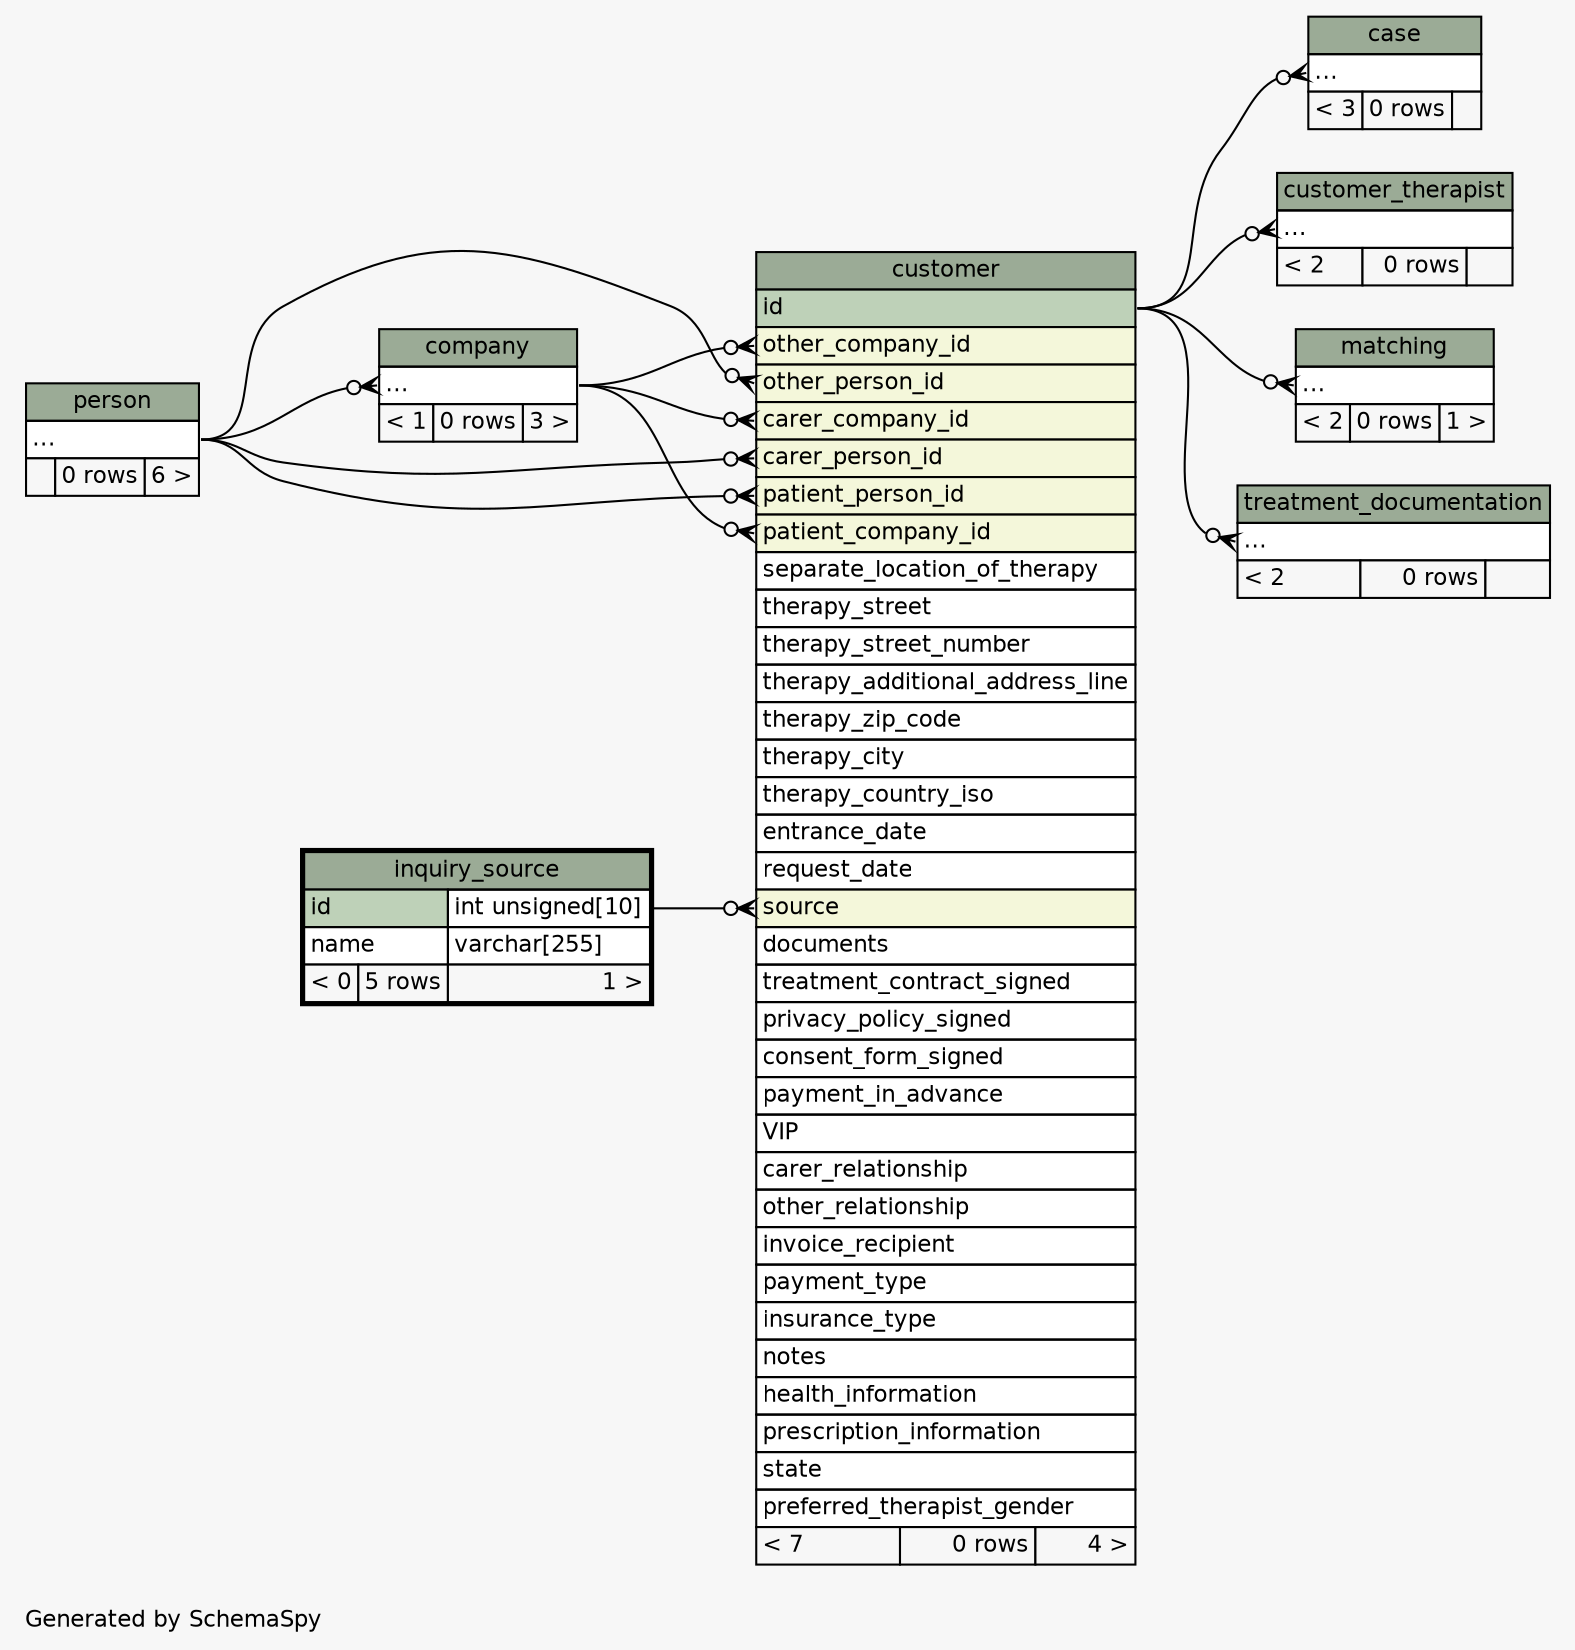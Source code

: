 // dot 2.40.1 on Linux 5.0.0-37-generic
// SchemaSpy rev 590
digraph "twoDegreesRelationshipsDiagram" {
  graph [
    rankdir="RL"
    bgcolor="#f7f7f7"
    label="\nGenerated by SchemaSpy"
    labeljust="l"
    nodesep="0.18"
    ranksep="0.46"
    fontname="Helvetica"
    fontsize="11"
  ];
  node [
    fontname="Helvetica"
    fontsize="11"
    shape="plaintext"
  ];
  edge [
    arrowsize="0.8"
  ];
  "case":"elipses":w -> "customer":"id":e [arrowhead=none dir=back arrowtail=crowodot];
  "company":"elipses":w -> "person":"elipses":e [arrowhead=none dir=back arrowtail=crowodot];
  "customer":"carer_company_id":w -> "company":"elipses":e [arrowhead=none dir=back arrowtail=crowodot];
  "customer":"carer_person_id":w -> "person":"elipses":e [arrowhead=none dir=back arrowtail=crowodot];
  "customer":"other_company_id":w -> "company":"elipses":e [arrowhead=none dir=back arrowtail=crowodot];
  "customer":"other_person_id":w -> "person":"elipses":e [arrowhead=none dir=back arrowtail=crowodot];
  "customer":"patient_company_id":w -> "company":"elipses":e [arrowhead=none dir=back arrowtail=crowodot];
  "customer":"patient_person_id":w -> "person":"elipses":e [arrowhead=none dir=back arrowtail=crowodot];
  "customer":"source":w -> "inquiry_source":"id.type":e [arrowhead=none dir=back arrowtail=crowodot];
  "customer_therapist":"elipses":w -> "customer":"id":e [arrowhead=none dir=back arrowtail=crowodot];
  "matching":"elipses":w -> "customer":"id":e [arrowhead=none dir=back arrowtail=crowodot];
  "treatment_documentation":"elipses":w -> "customer":"id":e [arrowhead=none dir=back arrowtail=crowodot];
  "case" [
    label=<
    <TABLE BORDER="0" CELLBORDER="1" CELLSPACING="0" BGCOLOR="#ffffff">
      <TR><TD COLSPAN="3" BGCOLOR="#9bab96" ALIGN="CENTER">case</TD></TR>
      <TR><TD PORT="elipses" COLSPAN="3" ALIGN="LEFT">...</TD></TR>
      <TR><TD ALIGN="LEFT" BGCOLOR="#f7f7f7">&lt; 3</TD><TD ALIGN="RIGHT" BGCOLOR="#f7f7f7">0 rows</TD><TD ALIGN="RIGHT" BGCOLOR="#f7f7f7">  </TD></TR>
    </TABLE>>
    URL="case.html"
    tooltip="case"
  ];
  "company" [
    label=<
    <TABLE BORDER="0" CELLBORDER="1" CELLSPACING="0" BGCOLOR="#ffffff">
      <TR><TD COLSPAN="3" BGCOLOR="#9bab96" ALIGN="CENTER">company</TD></TR>
      <TR><TD PORT="elipses" COLSPAN="3" ALIGN="LEFT">...</TD></TR>
      <TR><TD ALIGN="LEFT" BGCOLOR="#f7f7f7">&lt; 1</TD><TD ALIGN="RIGHT" BGCOLOR="#f7f7f7">0 rows</TD><TD ALIGN="RIGHT" BGCOLOR="#f7f7f7">3 &gt;</TD></TR>
    </TABLE>>
    URL="company.html"
    tooltip="company"
  ];
  "customer" [
    label=<
    <TABLE BORDER="0" CELLBORDER="1" CELLSPACING="0" BGCOLOR="#ffffff">
      <TR><TD COLSPAN="3" BGCOLOR="#9bab96" ALIGN="CENTER">customer</TD></TR>
      <TR><TD PORT="id" COLSPAN="3" BGCOLOR="#bed1b8" ALIGN="LEFT">id</TD></TR>
      <TR><TD PORT="other_company_id" COLSPAN="3" BGCOLOR="#f4f7da" ALIGN="LEFT">other_company_id</TD></TR>
      <TR><TD PORT="other_person_id" COLSPAN="3" BGCOLOR="#f4f7da" ALIGN="LEFT">other_person_id</TD></TR>
      <TR><TD PORT="carer_company_id" COLSPAN="3" BGCOLOR="#f4f7da" ALIGN="LEFT">carer_company_id</TD></TR>
      <TR><TD PORT="carer_person_id" COLSPAN="3" BGCOLOR="#f4f7da" ALIGN="LEFT">carer_person_id</TD></TR>
      <TR><TD PORT="patient_person_id" COLSPAN="3" BGCOLOR="#f4f7da" ALIGN="LEFT">patient_person_id</TD></TR>
      <TR><TD PORT="patient_company_id" COLSPAN="3" BGCOLOR="#f4f7da" ALIGN="LEFT">patient_company_id</TD></TR>
      <TR><TD PORT="separate_location_of_therapy" COLSPAN="3" ALIGN="LEFT">separate_location_of_therapy</TD></TR>
      <TR><TD PORT="therapy_street" COLSPAN="3" ALIGN="LEFT">therapy_street</TD></TR>
      <TR><TD PORT="therapy_street_number" COLSPAN="3" ALIGN="LEFT">therapy_street_number</TD></TR>
      <TR><TD PORT="therapy_additional_address_line" COLSPAN="3" ALIGN="LEFT">therapy_additional_address_line</TD></TR>
      <TR><TD PORT="therapy_zip_code" COLSPAN="3" ALIGN="LEFT">therapy_zip_code</TD></TR>
      <TR><TD PORT="therapy_city" COLSPAN="3" ALIGN="LEFT">therapy_city</TD></TR>
      <TR><TD PORT="therapy_country_iso" COLSPAN="3" ALIGN="LEFT">therapy_country_iso</TD></TR>
      <TR><TD PORT="entrance_date" COLSPAN="3" ALIGN="LEFT">entrance_date</TD></TR>
      <TR><TD PORT="request_date" COLSPAN="3" ALIGN="LEFT">request_date</TD></TR>
      <TR><TD PORT="source" COLSPAN="3" BGCOLOR="#f4f7da" ALIGN="LEFT">source</TD></TR>
      <TR><TD PORT="documents" COLSPAN="3" ALIGN="LEFT">documents</TD></TR>
      <TR><TD PORT="treatment_contract_signed" COLSPAN="3" ALIGN="LEFT">treatment_contract_signed</TD></TR>
      <TR><TD PORT="privacy_policy_signed" COLSPAN="3" ALIGN="LEFT">privacy_policy_signed</TD></TR>
      <TR><TD PORT="consent_form_signed" COLSPAN="3" ALIGN="LEFT">consent_form_signed</TD></TR>
      <TR><TD PORT="payment_in_advance" COLSPAN="3" ALIGN="LEFT">payment_in_advance</TD></TR>
      <TR><TD PORT="VIP" COLSPAN="3" ALIGN="LEFT">VIP</TD></TR>
      <TR><TD PORT="carer_relationship" COLSPAN="3" ALIGN="LEFT">carer_relationship</TD></TR>
      <TR><TD PORT="other_relationship" COLSPAN="3" ALIGN="LEFT">other_relationship</TD></TR>
      <TR><TD PORT="invoice_recipient" COLSPAN="3" ALIGN="LEFT">invoice_recipient</TD></TR>
      <TR><TD PORT="payment_type" COLSPAN="3" ALIGN="LEFT">payment_type</TD></TR>
      <TR><TD PORT="insurance_type" COLSPAN="3" ALIGN="LEFT">insurance_type</TD></TR>
      <TR><TD PORT="notes" COLSPAN="3" ALIGN="LEFT">notes</TD></TR>
      <TR><TD PORT="health_information" COLSPAN="3" ALIGN="LEFT">health_information</TD></TR>
      <TR><TD PORT="prescription_information" COLSPAN="3" ALIGN="LEFT">prescription_information</TD></TR>
      <TR><TD PORT="state" COLSPAN="3" ALIGN="LEFT">state</TD></TR>
      <TR><TD PORT="preferred_therapist_gender" COLSPAN="3" ALIGN="LEFT">preferred_therapist_gender</TD></TR>
      <TR><TD ALIGN="LEFT" BGCOLOR="#f7f7f7">&lt; 7</TD><TD ALIGN="RIGHT" BGCOLOR="#f7f7f7">0 rows</TD><TD ALIGN="RIGHT" BGCOLOR="#f7f7f7">4 &gt;</TD></TR>
    </TABLE>>
    URL="customer.html"
    tooltip="customer"
  ];
  "customer_therapist" [
    label=<
    <TABLE BORDER="0" CELLBORDER="1" CELLSPACING="0" BGCOLOR="#ffffff">
      <TR><TD COLSPAN="3" BGCOLOR="#9bab96" ALIGN="CENTER">customer_therapist</TD></TR>
      <TR><TD PORT="elipses" COLSPAN="3" ALIGN="LEFT">...</TD></TR>
      <TR><TD ALIGN="LEFT" BGCOLOR="#f7f7f7">&lt; 2</TD><TD ALIGN="RIGHT" BGCOLOR="#f7f7f7">0 rows</TD><TD ALIGN="RIGHT" BGCOLOR="#f7f7f7">  </TD></TR>
    </TABLE>>
    URL="customer_therapist.html"
    tooltip="customer_therapist"
  ];
  "inquiry_source" [
    label=<
    <TABLE BORDER="2" CELLBORDER="1" CELLSPACING="0" BGCOLOR="#ffffff">
      <TR><TD COLSPAN="3" BGCOLOR="#9bab96" ALIGN="CENTER">inquiry_source</TD></TR>
      <TR><TD PORT="id" COLSPAN="2" BGCOLOR="#bed1b8" ALIGN="LEFT">id</TD><TD PORT="id.type" ALIGN="LEFT">int unsigned[10]</TD></TR>
      <TR><TD PORT="name" COLSPAN="2" ALIGN="LEFT">name</TD><TD PORT="name.type" ALIGN="LEFT">varchar[255]</TD></TR>
      <TR><TD ALIGN="LEFT" BGCOLOR="#f7f7f7">&lt; 0</TD><TD ALIGN="RIGHT" BGCOLOR="#f7f7f7">5 rows</TD><TD ALIGN="RIGHT" BGCOLOR="#f7f7f7">1 &gt;</TD></TR>
    </TABLE>>
    URL="inquiry_source.html"
    tooltip="inquiry_source"
  ];
  "matching" [
    label=<
    <TABLE BORDER="0" CELLBORDER="1" CELLSPACING="0" BGCOLOR="#ffffff">
      <TR><TD COLSPAN="3" BGCOLOR="#9bab96" ALIGN="CENTER">matching</TD></TR>
      <TR><TD PORT="elipses" COLSPAN="3" ALIGN="LEFT">...</TD></TR>
      <TR><TD ALIGN="LEFT" BGCOLOR="#f7f7f7">&lt; 2</TD><TD ALIGN="RIGHT" BGCOLOR="#f7f7f7">0 rows</TD><TD ALIGN="RIGHT" BGCOLOR="#f7f7f7">1 &gt;</TD></TR>
    </TABLE>>
    URL="matching.html"
    tooltip="matching"
  ];
  "person" [
    label=<
    <TABLE BORDER="0" CELLBORDER="1" CELLSPACING="0" BGCOLOR="#ffffff">
      <TR><TD COLSPAN="3" BGCOLOR="#9bab96" ALIGN="CENTER">person</TD></TR>
      <TR><TD PORT="elipses" COLSPAN="3" ALIGN="LEFT">...</TD></TR>
      <TR><TD ALIGN="LEFT" BGCOLOR="#f7f7f7">  </TD><TD ALIGN="RIGHT" BGCOLOR="#f7f7f7">0 rows</TD><TD ALIGN="RIGHT" BGCOLOR="#f7f7f7">6 &gt;</TD></TR>
    </TABLE>>
    URL="person.html"
    tooltip="person"
  ];
  "treatment_documentation" [
    label=<
    <TABLE BORDER="0" CELLBORDER="1" CELLSPACING="0" BGCOLOR="#ffffff">
      <TR><TD COLSPAN="3" BGCOLOR="#9bab96" ALIGN="CENTER">treatment_documentation</TD></TR>
      <TR><TD PORT="elipses" COLSPAN="3" ALIGN="LEFT">...</TD></TR>
      <TR><TD ALIGN="LEFT" BGCOLOR="#f7f7f7">&lt; 2</TD><TD ALIGN="RIGHT" BGCOLOR="#f7f7f7">0 rows</TD><TD ALIGN="RIGHT" BGCOLOR="#f7f7f7">  </TD></TR>
    </TABLE>>
    URL="treatment_documentation.html"
    tooltip="treatment_documentation"
  ];
}
